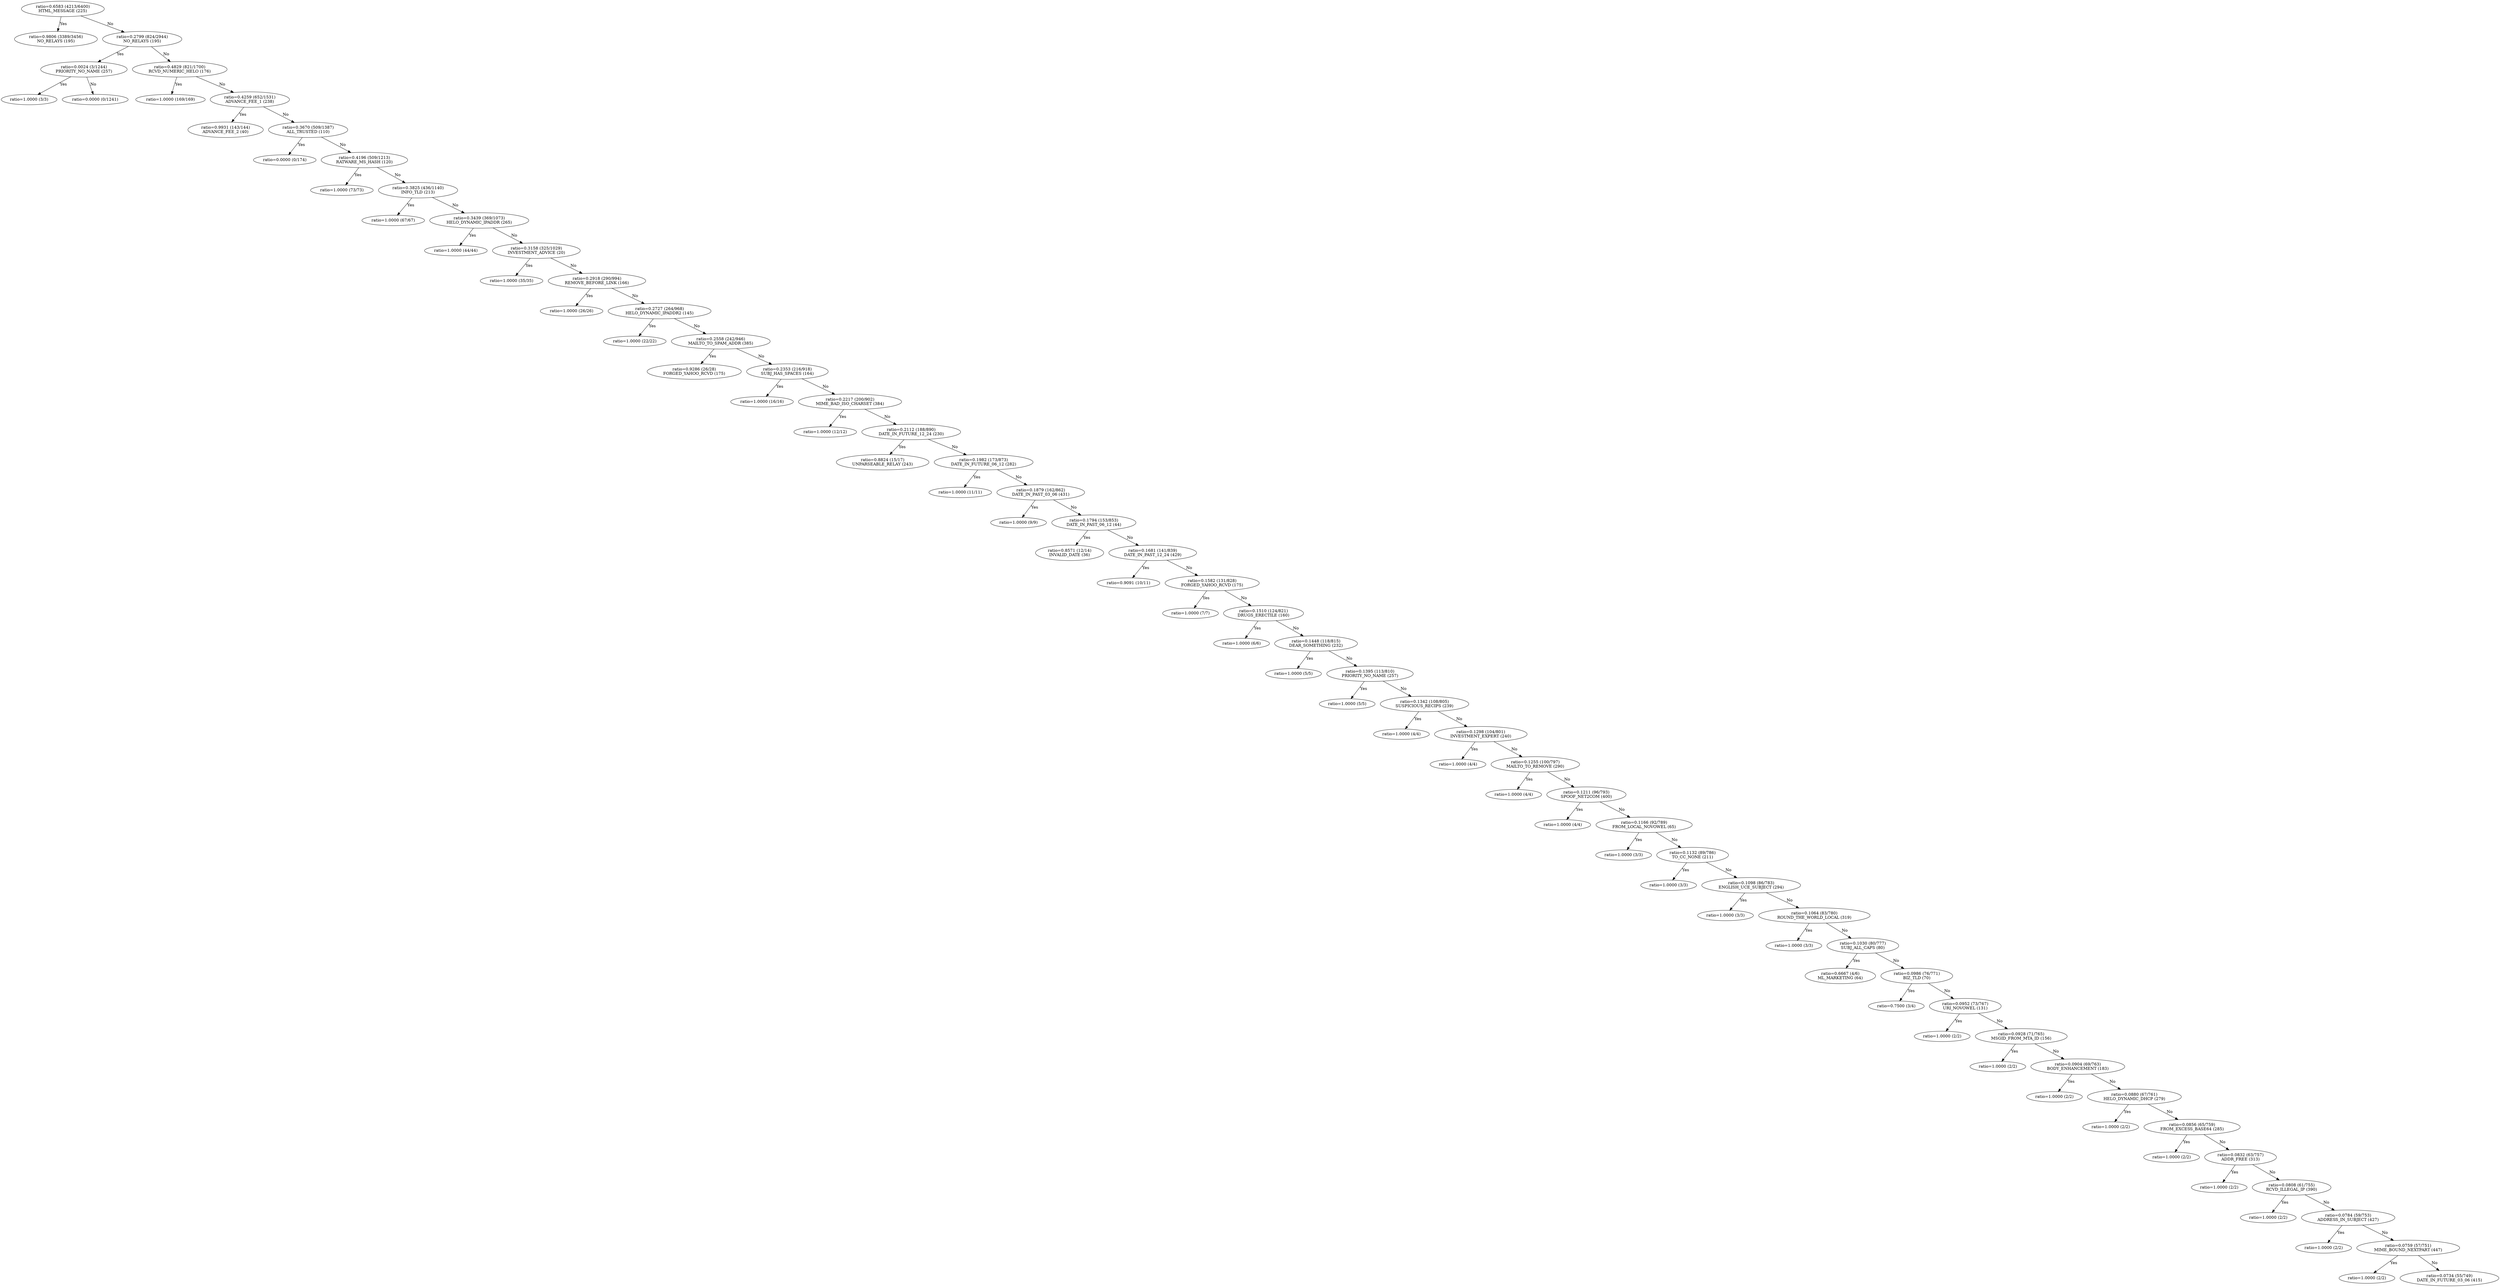 digraph decisiontree {
n2637 [label="ratio=0.6583 (4213/6400)\nHTML_MESSAGE (225)"];

n2638 [label="ratio=0.9806 (3389/3456)\nNO_RELAYS (195)"];

n2637 -> n2638 [label=Yes];

n2637 -> n2807 [label=No];

n2807 [label="ratio=0.2799 (824/2944)\nNO_RELAYS (195)"];

n2808 [label="ratio=0.0024 (3/1244)\nPRIORITY_NO_NAME (257)"];

n2807 -> n2808 [label=Yes];

n2809 [label="ratio=1.0000 (3/3)\n"];

n2808 -> n2809 [label=Yes];

n2808 -> n2810 [label=No];

n2810 [label="ratio=0.0000 (0/1241)\n"];

n2807 -> n2811 [label=No];

n2811 [label="ratio=0.4829 (821/1700)\nRCVD_NUMERIC_HELO (176)"];

n2812 [label="ratio=1.0000 (169/169)\n"];

n2811 -> n2812 [label=Yes];

n2811 -> n2813 [label=No];

n2813 [label="ratio=0.4259 (652/1531)\nADVANCE_FEE_1 (238)"];

n2814 [label="ratio=0.9931 (143/144)\nADVANCE_FEE_2 (40)"];

n2813 -> n2814 [label=Yes];

n2813 -> n2825 [label=No];

n2825 [label="ratio=0.3670 (509/1387)\nALL_TRUSTED (110)"];

n2826 [label="ratio=0.0000 (0/174)\n"];

n2825 -> n2826 [label=Yes];

n2825 -> n2827 [label=No];

n2827 [label="ratio=0.4196 (509/1213)\nRATWARE_MS_HASH (120)"];

n2828 [label="ratio=1.0000 (73/73)\n"];

n2827 -> n2828 [label=Yes];

n2827 -> n2829 [label=No];

n2829 [label="ratio=0.3825 (436/1140)\nINFO_TLD (213)"];

n2830 [label="ratio=1.0000 (67/67)\n"];

n2829 -> n2830 [label=Yes];

n2829 -> n2831 [label=No];

n2831 [label="ratio=0.3439 (369/1073)\nHELO_DYNAMIC_IPADDR (265)"];

n2832 [label="ratio=1.0000 (44/44)\n"];

n2831 -> n2832 [label=Yes];

n2831 -> n2833 [label=No];

n2833 [label="ratio=0.3158 (325/1029)\nINVESTMENT_ADVICE (20)"];

n2834 [label="ratio=1.0000 (35/35)\n"];

n2833 -> n2834 [label=Yes];

n2833 -> n2835 [label=No];

n2835 [label="ratio=0.2918 (290/994)\nREMOVE_BEFORE_LINK (166)"];

n2836 [label="ratio=1.0000 (26/26)\n"];

n2835 -> n2836 [label=Yes];

n2835 -> n2837 [label=No];

n2837 [label="ratio=0.2727 (264/968)\nHELO_DYNAMIC_IPADDR2 (145)"];

n2838 [label="ratio=1.0000 (22/22)\n"];

n2837 -> n2838 [label=Yes];

n2837 -> n2839 [label=No];

n2839 [label="ratio=0.2558 (242/946)\nMAILTO_TO_SPAM_ADDR (385)"];

n2840 [label="ratio=0.9286 (26/28)\nFORGED_YAHOO_RCVD (175)"];

n2839 -> n2840 [label=Yes];

n2839 -> n2849 [label=No];

n2849 [label="ratio=0.2353 (216/918)\nSUBJ_HAS_SPACES (164)"];

n2850 [label="ratio=1.0000 (16/16)\n"];

n2849 -> n2850 [label=Yes];

n2849 -> n2851 [label=No];

n2851 [label="ratio=0.2217 (200/902)\nMIME_BAD_ISO_CHARSET (384)"];

n2852 [label="ratio=1.0000 (12/12)\n"];

n2851 -> n2852 [label=Yes];

n2851 -> n2853 [label=No];

n2853 [label="ratio=0.2112 (188/890)\nDATE_IN_FUTURE_12_24 (230)"];

n2854 [label="ratio=0.8824 (15/17)\nUNPARSEABLE_RELAY (243)"];

n2853 -> n2854 [label=Yes];

n2853 -> n2857 [label=No];

n2857 [label="ratio=0.1982 (173/873)\nDATE_IN_FUTURE_06_12 (282)"];

n2858 [label="ratio=1.0000 (11/11)\n"];

n2857 -> n2858 [label=Yes];

n2857 -> n2859 [label=No];

n2859 [label="ratio=0.1879 (162/862)\nDATE_IN_PAST_03_06 (431)"];

n2860 [label="ratio=1.0000 (9/9)\n"];

n2859 -> n2860 [label=Yes];

n2859 -> n2861 [label=No];

n2861 [label="ratio=0.1794 (153/853)\nDATE_IN_PAST_06_12 (44)"];

n2862 [label="ratio=0.8571 (12/14)\nINVALID_DATE (36)"];

n2861 -> n2862 [label=Yes];

n2861 -> n2865 [label=No];

n2865 [label="ratio=0.1681 (141/839)\nDATE_IN_PAST_12_24 (429)"];

n2866 [label="ratio=0.9091 (10/11)\n"];

n2865 -> n2866 [label=Yes];

n2865 -> n2867 [label=No];

n2867 [label="ratio=0.1582 (131/828)\nFORGED_YAHOO_RCVD (175)"];

n2868 [label="ratio=1.0000 (7/7)\n"];

n2867 -> n2868 [label=Yes];

n2867 -> n2869 [label=No];

n2869 [label="ratio=0.1510 (124/821)\nDRUGS_ERECTILE (160)"];

n2870 [label="ratio=1.0000 (6/6)\n"];

n2869 -> n2870 [label=Yes];

n2869 -> n2871 [label=No];

n2871 [label="ratio=0.1448 (118/815)\nDEAR_SOMETHING (232)"];

n2872 [label="ratio=1.0000 (5/5)\n"];

n2871 -> n2872 [label=Yes];

n2871 -> n2873 [label=No];

n2873 [label="ratio=0.1395 (113/810)\nPRIORITY_NO_NAME (257)"];

n2874 [label="ratio=1.0000 (5/5)\n"];

n2873 -> n2874 [label=Yes];

n2873 -> n2875 [label=No];

n2875 [label="ratio=0.1342 (108/805)\nSUSPICIOUS_RECIPS (239)"];

n2876 [label="ratio=1.0000 (4/4)\n"];

n2875 -> n2876 [label=Yes];

n2875 -> n2877 [label=No];

n2877 [label="ratio=0.1298 (104/801)\nINVESTMENT_EXPERT (240)"];

n2878 [label="ratio=1.0000 (4/4)\n"];

n2877 -> n2878 [label=Yes];

n2877 -> n2879 [label=No];

n2879 [label="ratio=0.1255 (100/797)\nMAILTO_TO_REMOVE (290)"];

n2880 [label="ratio=1.0000 (4/4)\n"];

n2879 -> n2880 [label=Yes];

n2879 -> n2881 [label=No];

n2881 [label="ratio=0.1211 (96/793)\nSPOOF_NET2COM (400)"];

n2882 [label="ratio=1.0000 (4/4)\n"];

n2881 -> n2882 [label=Yes];

n2881 -> n2883 [label=No];

n2883 [label="ratio=0.1166 (92/789)\nFROM_LOCAL_NOVOWEL (65)"];

n2884 [label="ratio=1.0000 (3/3)\n"];

n2883 -> n2884 [label=Yes];

n2883 -> n2885 [label=No];

n2885 [label="ratio=0.1132 (89/786)\nTO_CC_NONE (211)"];

n2886 [label="ratio=1.0000 (3/3)\n"];

n2885 -> n2886 [label=Yes];

n2885 -> n2887 [label=No];

n2887 [label="ratio=0.1098 (86/783)\nENGLISH_UCE_SUBJECT (294)"];

n2888 [label="ratio=1.0000 (3/3)\n"];

n2887 -> n2888 [label=Yes];

n2887 -> n2889 [label=No];

n2889 [label="ratio=0.1064 (83/780)\nROUND_THE_WORLD_LOCAL (319)"];

n2890 [label="ratio=1.0000 (3/3)\n"];

n2889 -> n2890 [label=Yes];

n2889 -> n2891 [label=No];

n2891 [label="ratio=0.1030 (80/777)\nSUBJ_ALL_CAPS (80)"];

n2892 [label="ratio=0.6667 (4/6)\nML_MARKETING (64)"];

n2891 -> n2892 [label=Yes];

n2891 -> n2895 [label=No];

n2895 [label="ratio=0.0986 (76/771)\nBIZ_TLD (70)"];

n2896 [label="ratio=0.7500 (3/4)\n"];

n2895 -> n2896 [label=Yes];

n2895 -> n2897 [label=No];

n2897 [label="ratio=0.0952 (73/767)\nURI_NOVOWEL (131)"];

n2898 [label="ratio=1.0000 (2/2)\n"];

n2897 -> n2898 [label=Yes];

n2897 -> n2899 [label=No];

n2899 [label="ratio=0.0928 (71/765)\nMSGID_FROM_MTA_ID (156)"];

n2900 [label="ratio=1.0000 (2/2)\n"];

n2899 -> n2900 [label=Yes];

n2899 -> n2901 [label=No];

n2901 [label="ratio=0.0904 (69/763)\nBODY_ENHANCEMENT (183)"];

n2902 [label="ratio=1.0000 (2/2)\n"];

n2901 -> n2902 [label=Yes];

n2901 -> n2903 [label=No];

n2903 [label="ratio=0.0880 (67/761)\nHELO_DYNAMIC_DHCP (279)"];

n2904 [label="ratio=1.0000 (2/2)\n"];

n2903 -> n2904 [label=Yes];

n2903 -> n2905 [label=No];

n2905 [label="ratio=0.0856 (65/759)\nFROM_EXCESS_BASE64 (285)"];

n2906 [label="ratio=1.0000 (2/2)\n"];

n2905 -> n2906 [label=Yes];

n2905 -> n2907 [label=No];

n2907 [label="ratio=0.0832 (63/757)\nADDR_FREE (313)"];

n2908 [label="ratio=1.0000 (2/2)\n"];

n2907 -> n2908 [label=Yes];

n2907 -> n2909 [label=No];

n2909 [label="ratio=0.0808 (61/755)\nRCVD_ILLEGAL_IP (390)"];

n2910 [label="ratio=1.0000 (2/2)\n"];

n2909 -> n2910 [label=Yes];

n2909 -> n2911 [label=No];

n2911 [label="ratio=0.0784 (59/753)\nADDRESS_IN_SUBJECT (427)"];

n2912 [label="ratio=1.0000 (2/2)\n"];

n2911 -> n2912 [label=Yes];

n2911 -> n2913 [label=No];

n2913 [label="ratio=0.0759 (57/751)\nMIME_BOUND_NEXTPART (447)"];

n2914 [label="ratio=1.0000 (2/2)\n"];

n2913 -> n2914 [label=Yes];

n2913 -> n2915 [label=No];

n2915 [label="ratio=0.0734 (55/749)\nDATE_IN_FUTURE_03_06 (415)"];

}
